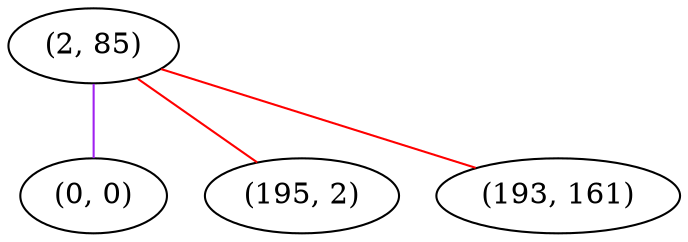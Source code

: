 graph "" {
"(2, 85)";
"(0, 0)";
"(195, 2)";
"(193, 161)";
"(2, 85)" -- "(195, 2)"  [color=red, key=0, weight=1];
"(2, 85)" -- "(0, 0)"  [color=purple, key=0, weight=4];
"(2, 85)" -- "(193, 161)"  [color=red, key=0, weight=1];
}
